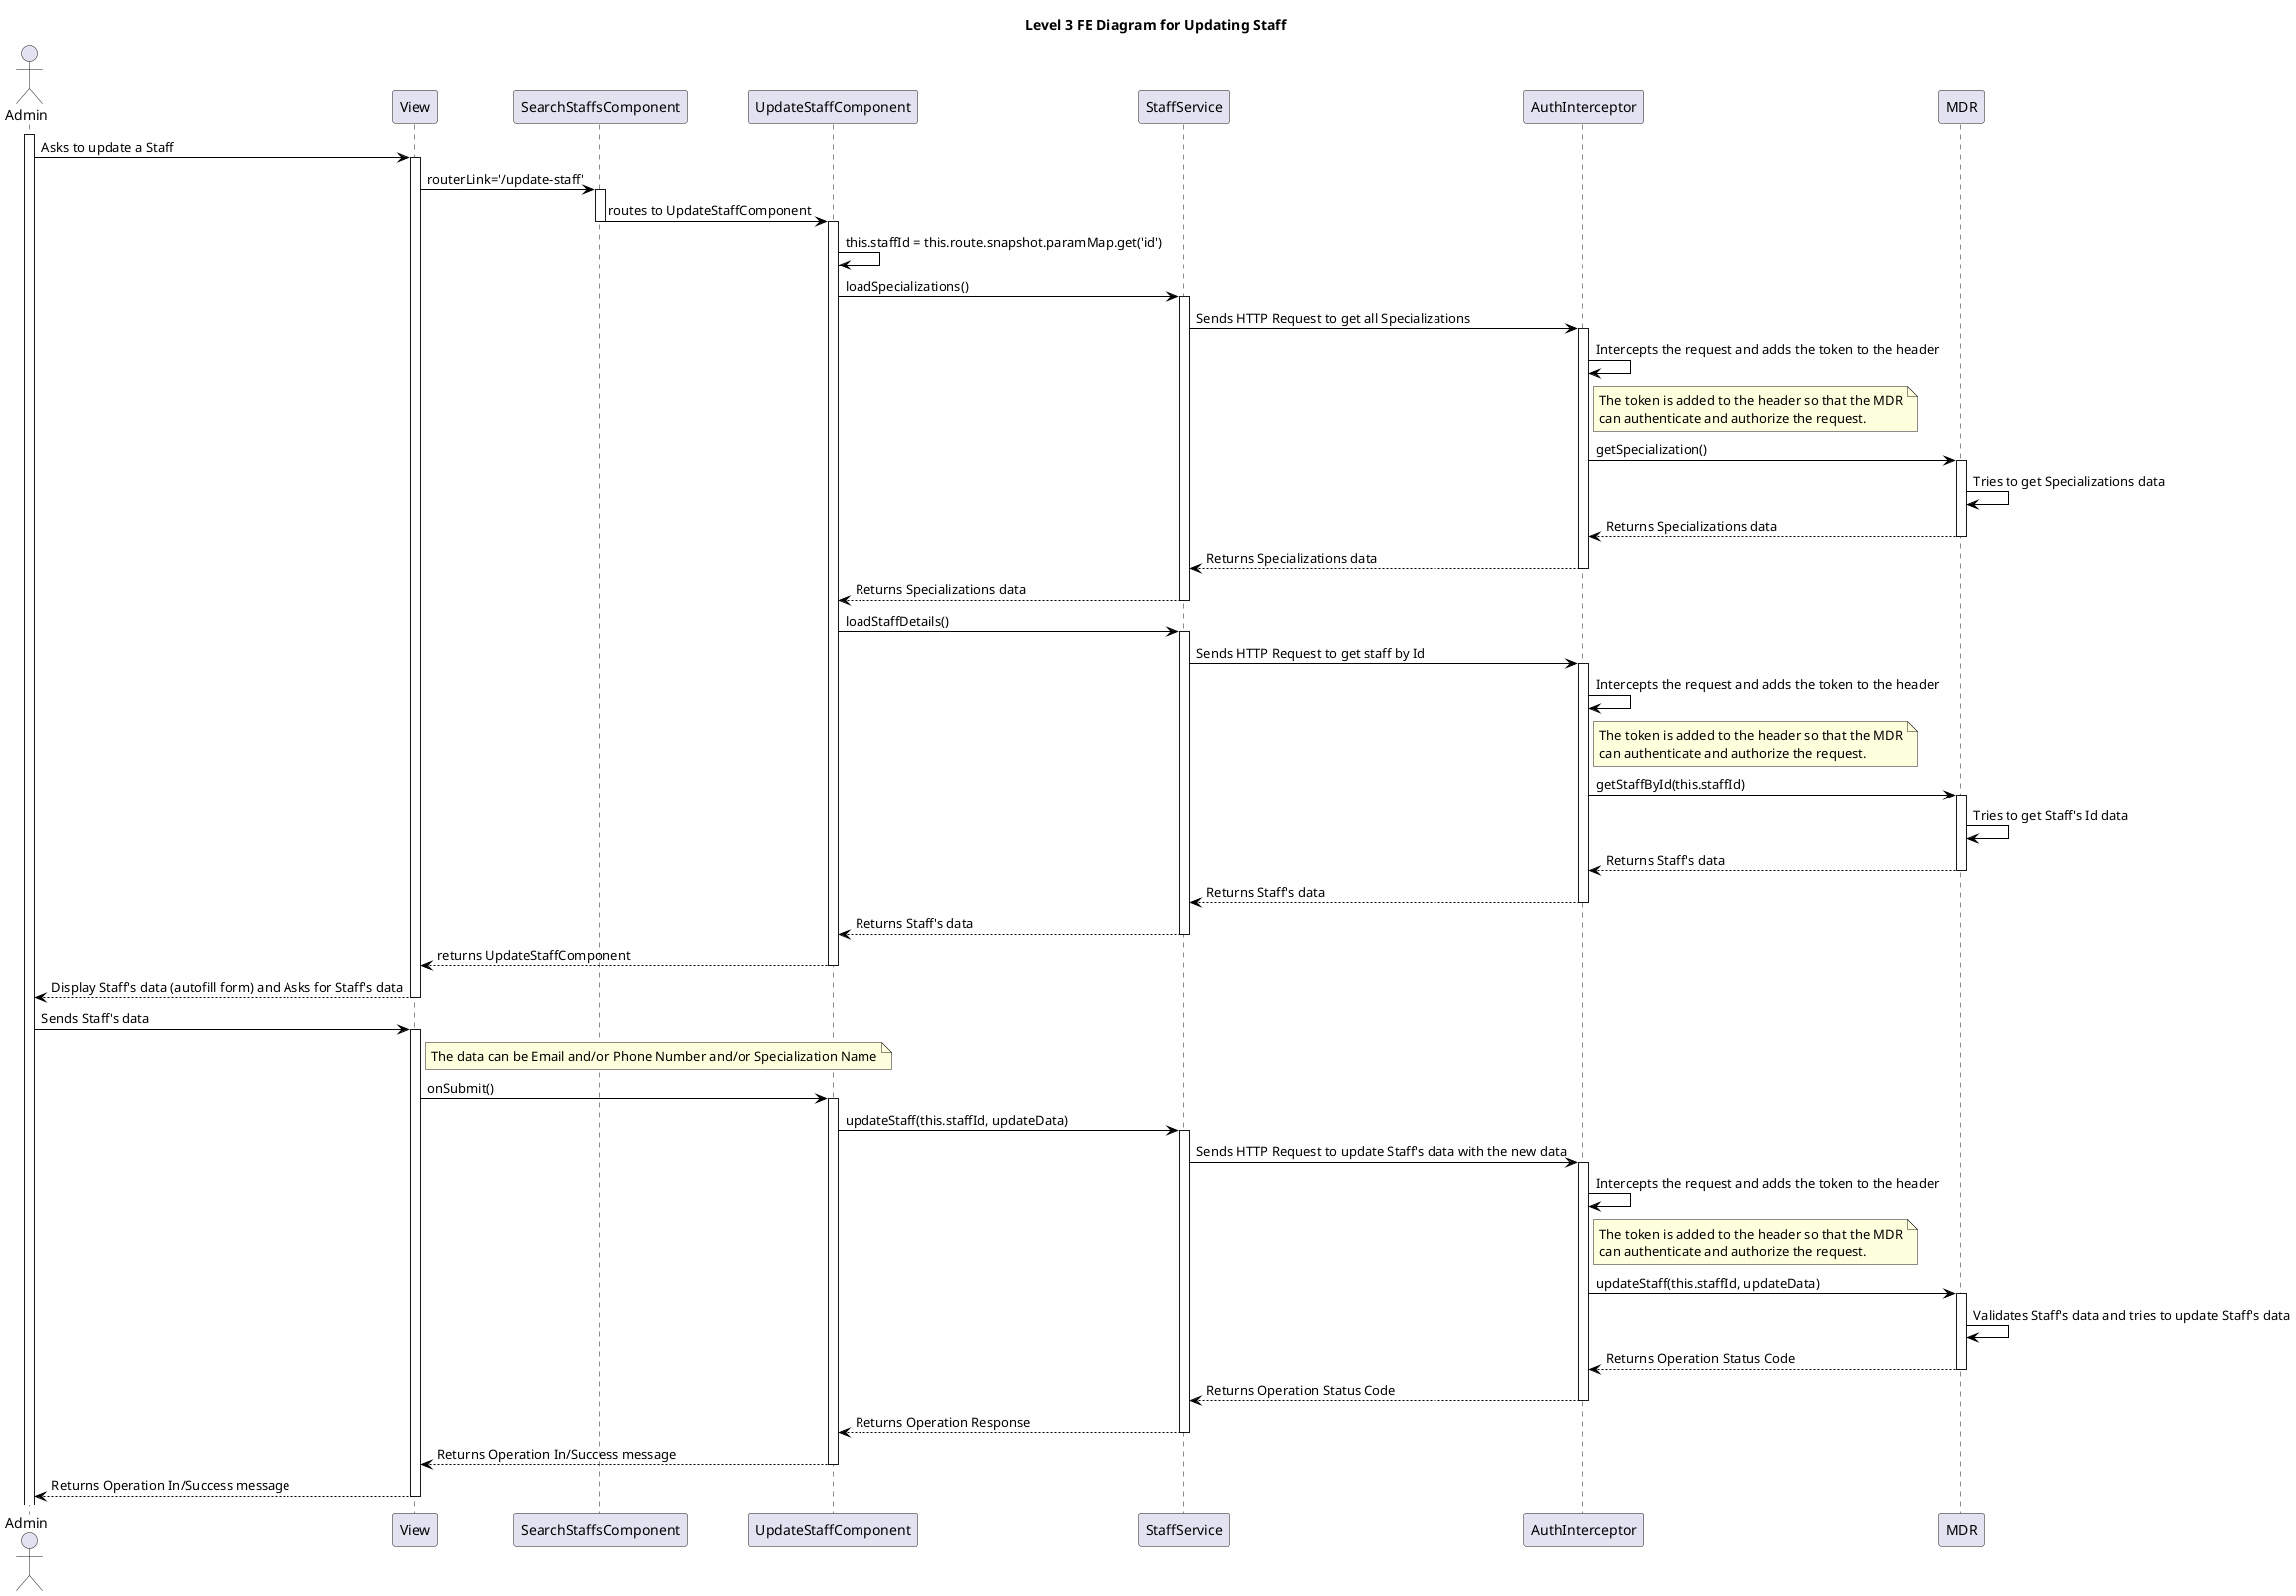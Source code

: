 @startuml level_3_FE

title Level 3 FE Diagram for Updating Staff

hide empty members

skinparam class {
    BackgroundColor<<valueObject>> #D6EAF8
    BackgroundColor<<root>> #FDEBD0
    BackgroundColor<<service>> #D1F2EB
    BackgroundColor #FEF9E7
    ArrowColor Black
}

skinparam package {
    BackgroundColor #EBF5FB
}

actor Admin as A
participant "View" as V
participant "SearchStaffsComponent" as MS
participant "UpdateStaffComponent" as US
participant "StaffService" as SS
participant "AuthInterceptor" as AI
participant "MDR" as MDR

activate A
A -> V: Asks to update a Staff
activate V
V -> MS: routerLink='/update-staff'
activate MS
MS -> US: routes to UpdateStaffComponent
deactivate MS

activate US
US -> US: this.staffId = this.route.snapshot.paramMap.get('id')

US -> SS: loadSpecializations()
activate SS
SS -> AI: Sends HTTP Request to get all Specializations
activate AI
AI -> AI: Intercepts the request and adds the token to the header
note right of AI
    The token is added to the header so that the MDR
    can authenticate and authorize the request.
end note
AI -> MDR: getSpecialization()
activate MDR
MDR -> MDR: Tries to get Specializations data
MDR --> AI: Returns Specializations data
deactivate MDR
AI --> SS: Returns Specializations data
deactivate AI
SS --> US: Returns Specializations data
deactivate SS

US -> SS: loadStaffDetails()
activate SS
SS -> AI: Sends HTTP Request to get staff by Id
activate AI
AI -> AI: Intercepts the request and adds the token to the header
note right of AI
    The token is added to the header so that the MDR
    can authenticate and authorize the request.
end note
AI -> MDR: getStaffById(this.staffId)
activate MDR
MDR -> MDR: Tries to get Staff's Id data
MDR --> AI:Returns Staff's data
deactivate MDR
AI --> SS: Returns Staff's data
deactivate AI
SS --> US: Returns Staff's data
deactivate SS

US --> V: returns UpdateStaffComponent
deactivate US
V --> A: Display Staff's data (autofill form) and Asks for Staff's data
deactivate V

A -> V: Sends Staff's data
activate V
note right of V: The data can be Email and/or Phone Number and/or Specialization Name
V -> US: onSubmit()
ACTIVATE US
US -> SS: updateStaff(this.staffId, updateData)
activate SS
SS -> AI: Sends HTTP Request to update Staff's data with the new data
activate AI
AI -> AI: Intercepts the request and adds the token to the header
note right of AI
    The token is added to the header so that the MDR
    can authenticate and authorize the request.
end note
AI -> MDR: updateStaff(this.staffId, updateData)
activate MDR
MDR -> MDR: Validates Staff's data and tries to update Staff's data
MDR --> AI: Returns Operation Status Code
deactivate MDR
AI --> SS: Returns Operation Status Code
deactivate AI
SS --> US: Returns Operation Response
deactivate SS
US --> V: Returns Operation In/Success message
deactivate US
V --> A: Returns Operation In/Success message
deactivate V

@enduml